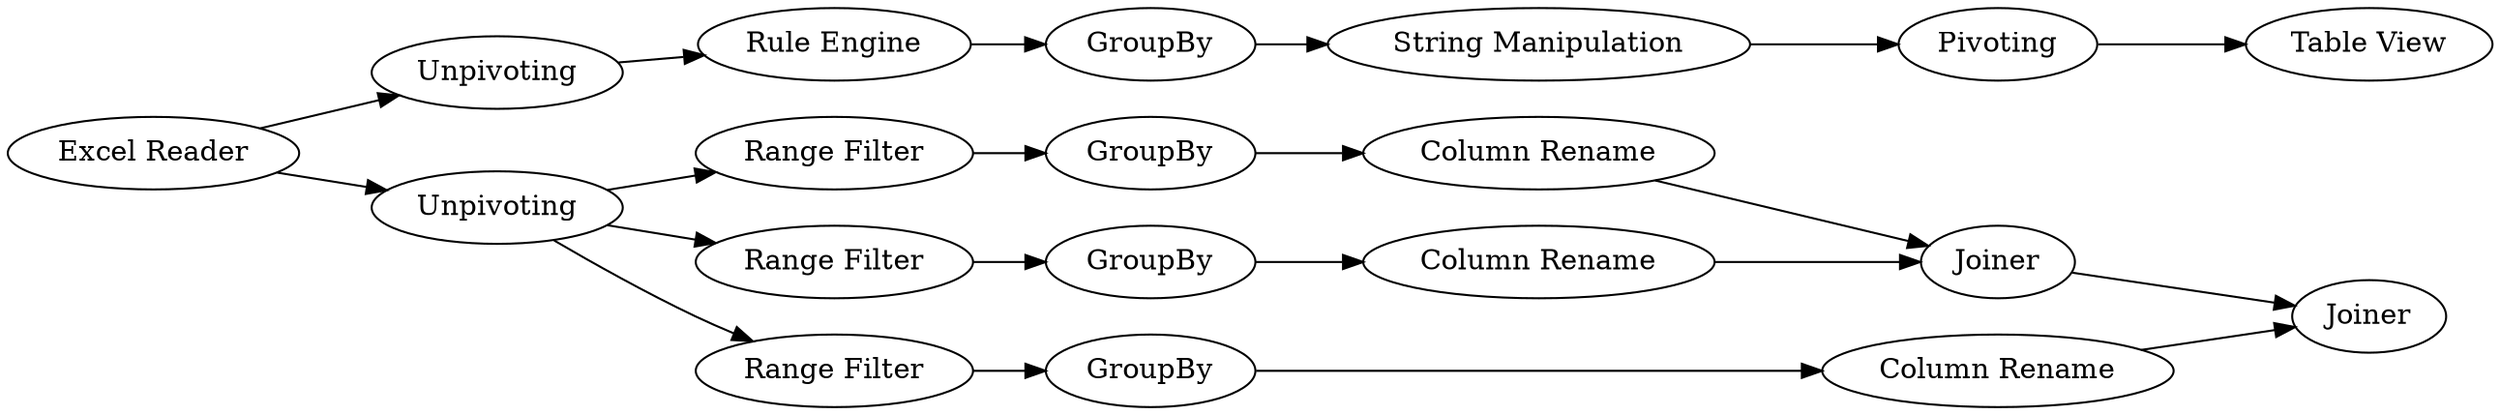 digraph {
	1 [label="Excel Reader"]
	2 [label=Unpivoting]
	3 [label="Rule Engine"]
	4 [label=GroupBy]
	5 [label="String Manipulation"]
	6 [label=Pivoting]
	7 [label="Table View"]
	8 [label=GroupBy]
	9 [label=Joiner]
	10 [label="Range Filter"]
	11 [label="Range Filter"]
	12 [label=Joiner]
	13 [label=Unpivoting]
	14 [label=GroupBy]
	15 [label="Range Filter"]
	16 [label="Column Rename"]
	17 [label="Column Rename"]
	18 [label="Column Rename"]
	19 [label=GroupBy]
	1 -> 2
	1 -> 13
	2 -> 3
	3 -> 4
	4 -> 5
	5 -> 6
	6 -> 7
	8 -> 18
	9 -> 12
	10 -> 14
	11 -> 19
	13 -> 11
	13 -> 10
	13 -> 15
	14 -> 17
	15 -> 8
	16 -> 9
	17 -> 9
	18 -> 12
	19 -> 16
	rankdir=LR
}
